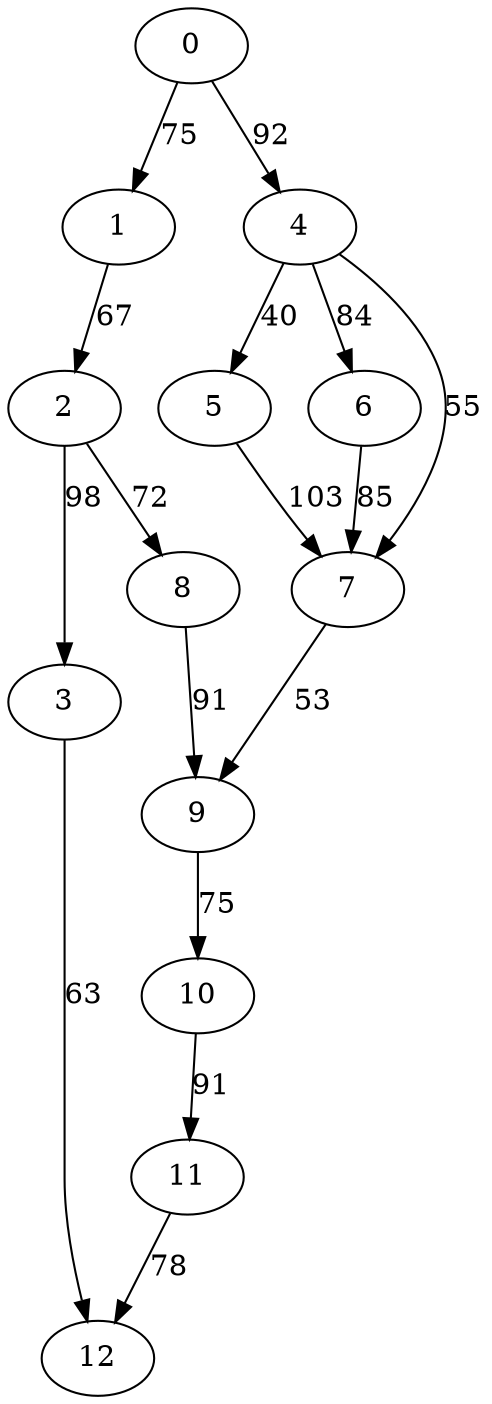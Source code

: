 digraph t20p2r5_18 {
0 -> 1 [ label = 75 ];
0 -> 4 [ label = 92 ];
1 -> 2 [ label = 67 ];
2 -> 3 [ label = 98 ];
2 -> 8 [ label = 72 ];
3 -> 12 [ label = 63 ];
4 -> 5 [ label = 40 ];
4 -> 6 [ label = 84 ];
4 -> 7 [ label = 55 ];
5 -> 7 [ label = 103 ];
6 -> 7 [ label = 85 ];
7 -> 9 [ label = 53 ];
8 -> 9 [ label = 91 ];
9 -> 10 [ label = 75 ];
10 -> 11 [ label = 91 ];
11 -> 12 [ label = 78 ];
 }

